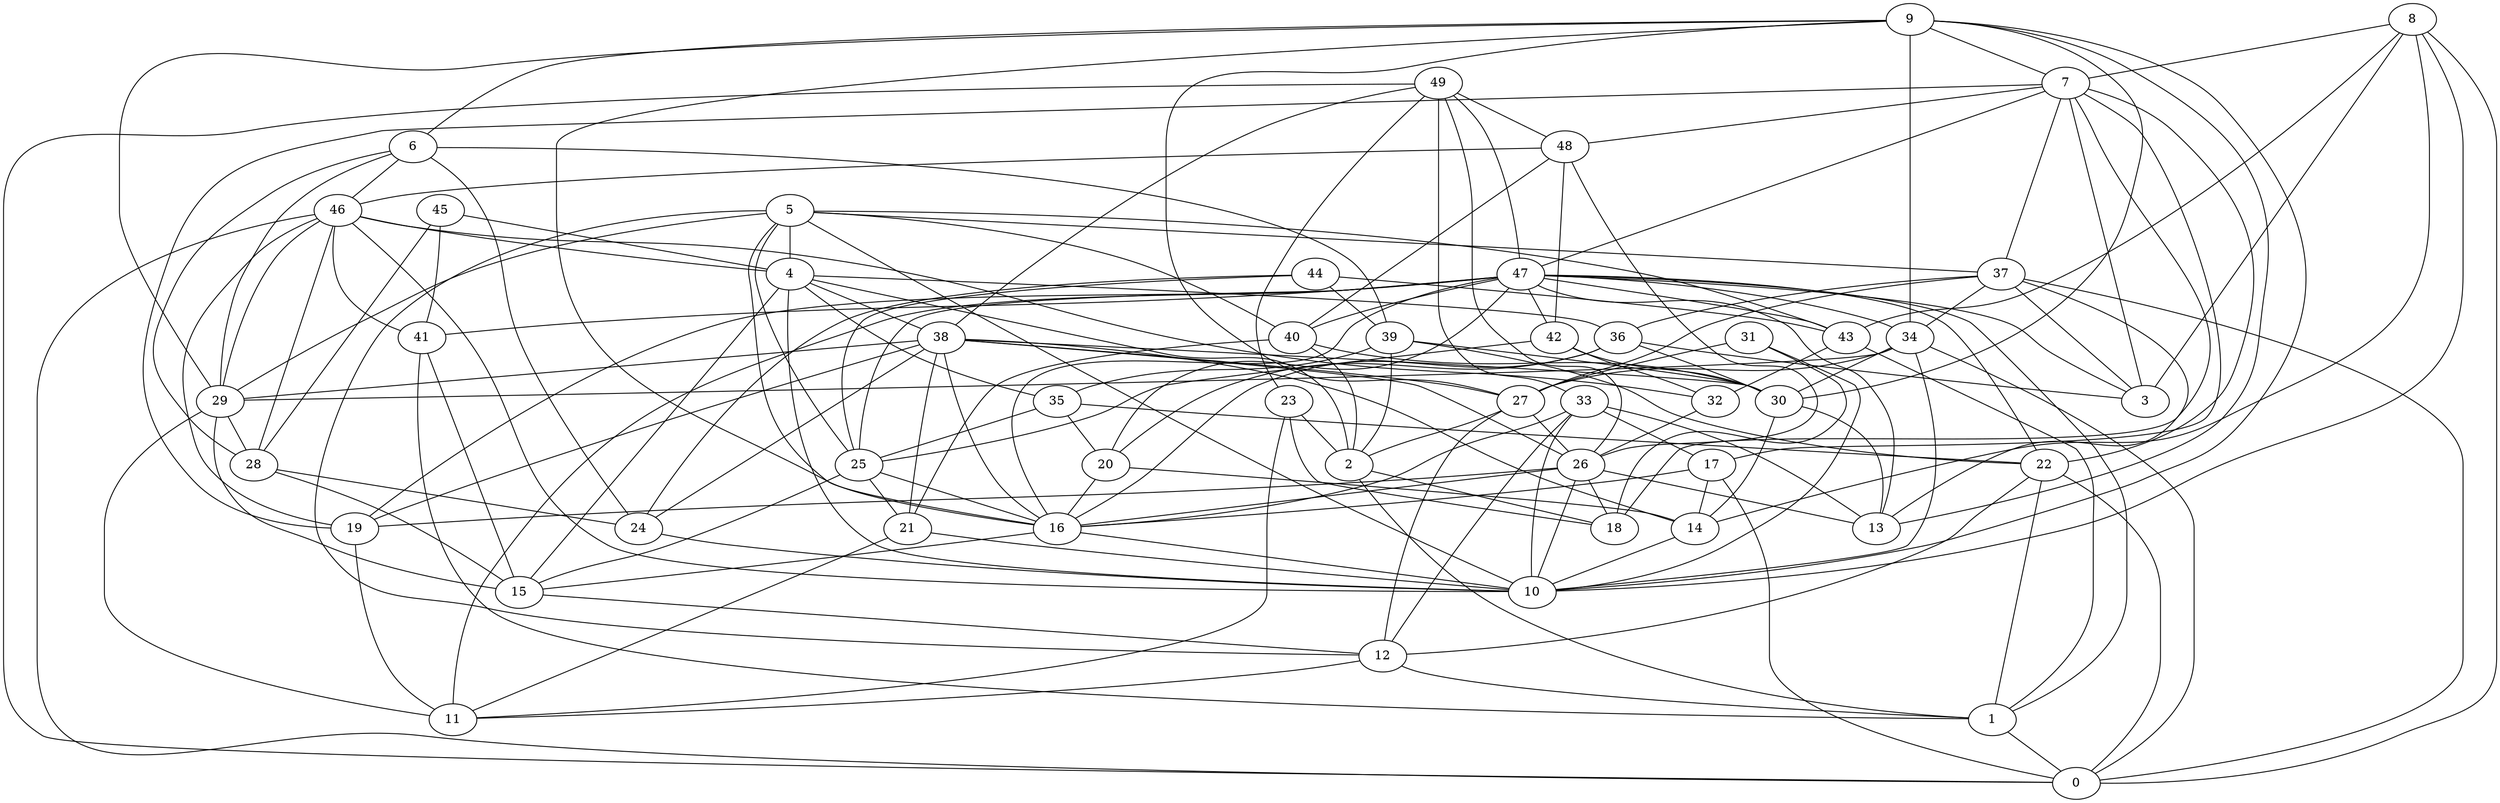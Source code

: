 digraph GG_graph {

subgraph G_graph {
edge [color = black]
"48" -> "26" [dir = none]
"48" -> "46" [dir = none]
"48" -> "42" [dir = none]
"15" -> "12" [dir = none]
"9" -> "16" [dir = none]
"9" -> "29" [dir = none]
"9" -> "30" [dir = none]
"31" -> "10" [dir = none]
"31" -> "27" [dir = none]
"27" -> "12" [dir = none]
"35" -> "25" [dir = none]
"24" -> "10" [dir = none]
"23" -> "2" [dir = none]
"23" -> "18" [dir = none]
"21" -> "11" [dir = none]
"21" -> "10" [dir = none]
"8" -> "3" [dir = none]
"8" -> "43" [dir = none]
"8" -> "10" [dir = none]
"38" -> "19" [dir = none]
"38" -> "27" [dir = none]
"38" -> "24" [dir = none]
"38" -> "29" [dir = none]
"38" -> "14" [dir = none]
"20" -> "16" [dir = none]
"20" -> "14" [dir = none]
"37" -> "13" [dir = none]
"37" -> "3" [dir = none]
"37" -> "34" [dir = none]
"26" -> "13" [dir = none]
"26" -> "16" [dir = none]
"26" -> "10" [dir = none]
"22" -> "1" [dir = none]
"36" -> "3" [dir = none]
"1" -> "0" [dir = none]
"39" -> "22" [dir = none]
"43" -> "32" [dir = none]
"43" -> "1" [dir = none]
"42" -> "30" [dir = none]
"42" -> "32" [dir = none]
"49" -> "26" [dir = none]
"49" -> "38" [dir = none]
"49" -> "47" [dir = none]
"49" -> "23" [dir = none]
"49" -> "48" [dir = none]
"49" -> "33" [dir = none]
"2" -> "18" [dir = none]
"46" -> "19" [dir = none]
"46" -> "4" [dir = none]
"46" -> "10" [dir = none]
"46" -> "29" [dir = none]
"46" -> "28" [dir = none]
"46" -> "32" [dir = none]
"46" -> "41" [dir = none]
"41" -> "1" [dir = none]
"28" -> "15" [dir = none]
"7" -> "47" [dir = none]
"7" -> "18" [dir = none]
"7" -> "17" [dir = none]
"44" -> "25" [dir = none]
"44" -> "43" [dir = none]
"44" -> "24" [dir = none]
"44" -> "39" [dir = none]
"33" -> "16" [dir = none]
"34" -> "27" [dir = none]
"34" -> "0" [dir = none]
"34" -> "29" [dir = none]
"6" -> "24" [dir = none]
"6" -> "29" [dir = none]
"6" -> "46" [dir = none]
"45" -> "28" [dir = none]
"45" -> "4" [dir = none]
"30" -> "14" [dir = none]
"47" -> "22" [dir = none]
"47" -> "16" [dir = none]
"47" -> "43" [dir = none]
"47" -> "19" [dir = none]
"47" -> "1" [dir = none]
"47" -> "3" [dir = none]
"47" -> "41" [dir = none]
"47" -> "13" [dir = none]
"47" -> "34" [dir = none]
"47" -> "40" [dir = none]
"47" -> "11" [dir = none]
"16" -> "15" [dir = none]
"29" -> "11" [dir = none]
"29" -> "28" [dir = none]
"17" -> "0" [dir = none]
"40" -> "30" [dir = none]
"40" -> "2" [dir = none]
"5" -> "40" [dir = none]
"5" -> "10" [dir = none]
"5" -> "16" [dir = none]
"5" -> "25" [dir = none]
"5" -> "4" [dir = none]
"4" -> "36" [dir = none]
"4" -> "35" [dir = none]
"4" -> "2" [dir = none]
"7" -> "22" [dir = none]
"26" -> "18" [dir = none]
"8" -> "0" [dir = none]
"9" -> "10" [dir = none]
"33" -> "17" [dir = none]
"9" -> "13" [dir = none]
"12" -> "1" [dir = none]
"22" -> "0" [dir = none]
"25" -> "21" [dir = none]
"9" -> "34" [dir = none]
"42" -> "25" [dir = none]
"30" -> "13" [dir = none]
"48" -> "40" [dir = none]
"23" -> "11" [dir = none]
"5" -> "29" [dir = none]
"38" -> "30" [dir = none]
"17" -> "14" [dir = none]
"9" -> "27" [dir = none]
"47" -> "25" [dir = none]
"35" -> "20" [dir = none]
"37" -> "0" [dir = none]
"5" -> "37" [dir = none]
"36" -> "30" [dir = none]
"40" -> "21" [dir = none]
"4" -> "38" [dir = none]
"36" -> "16" [dir = none]
"39" -> "2" [dir = none]
"14" -> "10" [dir = none]
"4" -> "15" [dir = none]
"7" -> "48" [dir = none]
"34" -> "10" [dir = none]
"33" -> "13" [dir = none]
"45" -> "41" [dir = none]
"25" -> "15" [dir = none]
"35" -> "22" [dir = none]
"36" -> "20" [dir = none]
"38" -> "16" [dir = none]
"7" -> "19" [dir = none]
"19" -> "11" [dir = none]
"28" -> "24" [dir = none]
"6" -> "28" [dir = none]
"9" -> "7" [dir = none]
"39" -> "35" [dir = none]
"5" -> "43" [dir = none]
"6" -> "39" [dir = none]
"34" -> "30" [dir = none]
"39" -> "30" [dir = none]
"33" -> "10" [dir = none]
"38" -> "21" [dir = none]
"7" -> "37" [dir = none]
"46" -> "0" [dir = none]
"41" -> "15" [dir = none]
"8" -> "7" [dir = none]
"38" -> "26" [dir = none]
"7" -> "3" [dir = none]
"29" -> "15" [dir = none]
"37" -> "27" [dir = none]
"26" -> "19" [dir = none]
"16" -> "10" [dir = none]
"2" -> "1" [dir = none]
"37" -> "36" [dir = none]
"32" -> "26" [dir = none]
"9" -> "6" [dir = none]
"4" -> "10" [dir = none]
"12" -> "11" [dir = none]
"49" -> "0" [dir = none]
"5" -> "12" [dir = none]
"22" -> "12" [dir = none]
"31" -> "18" [dir = none]
"47" -> "20" [dir = none]
"25" -> "16" [dir = none]
"47" -> "42" [dir = none]
"17" -> "16" [dir = none]
"33" -> "12" [dir = none]
"8" -> "14" [dir = none]
"27" -> "26" [dir = none]
"27" -> "2" [dir = none]
}

}
